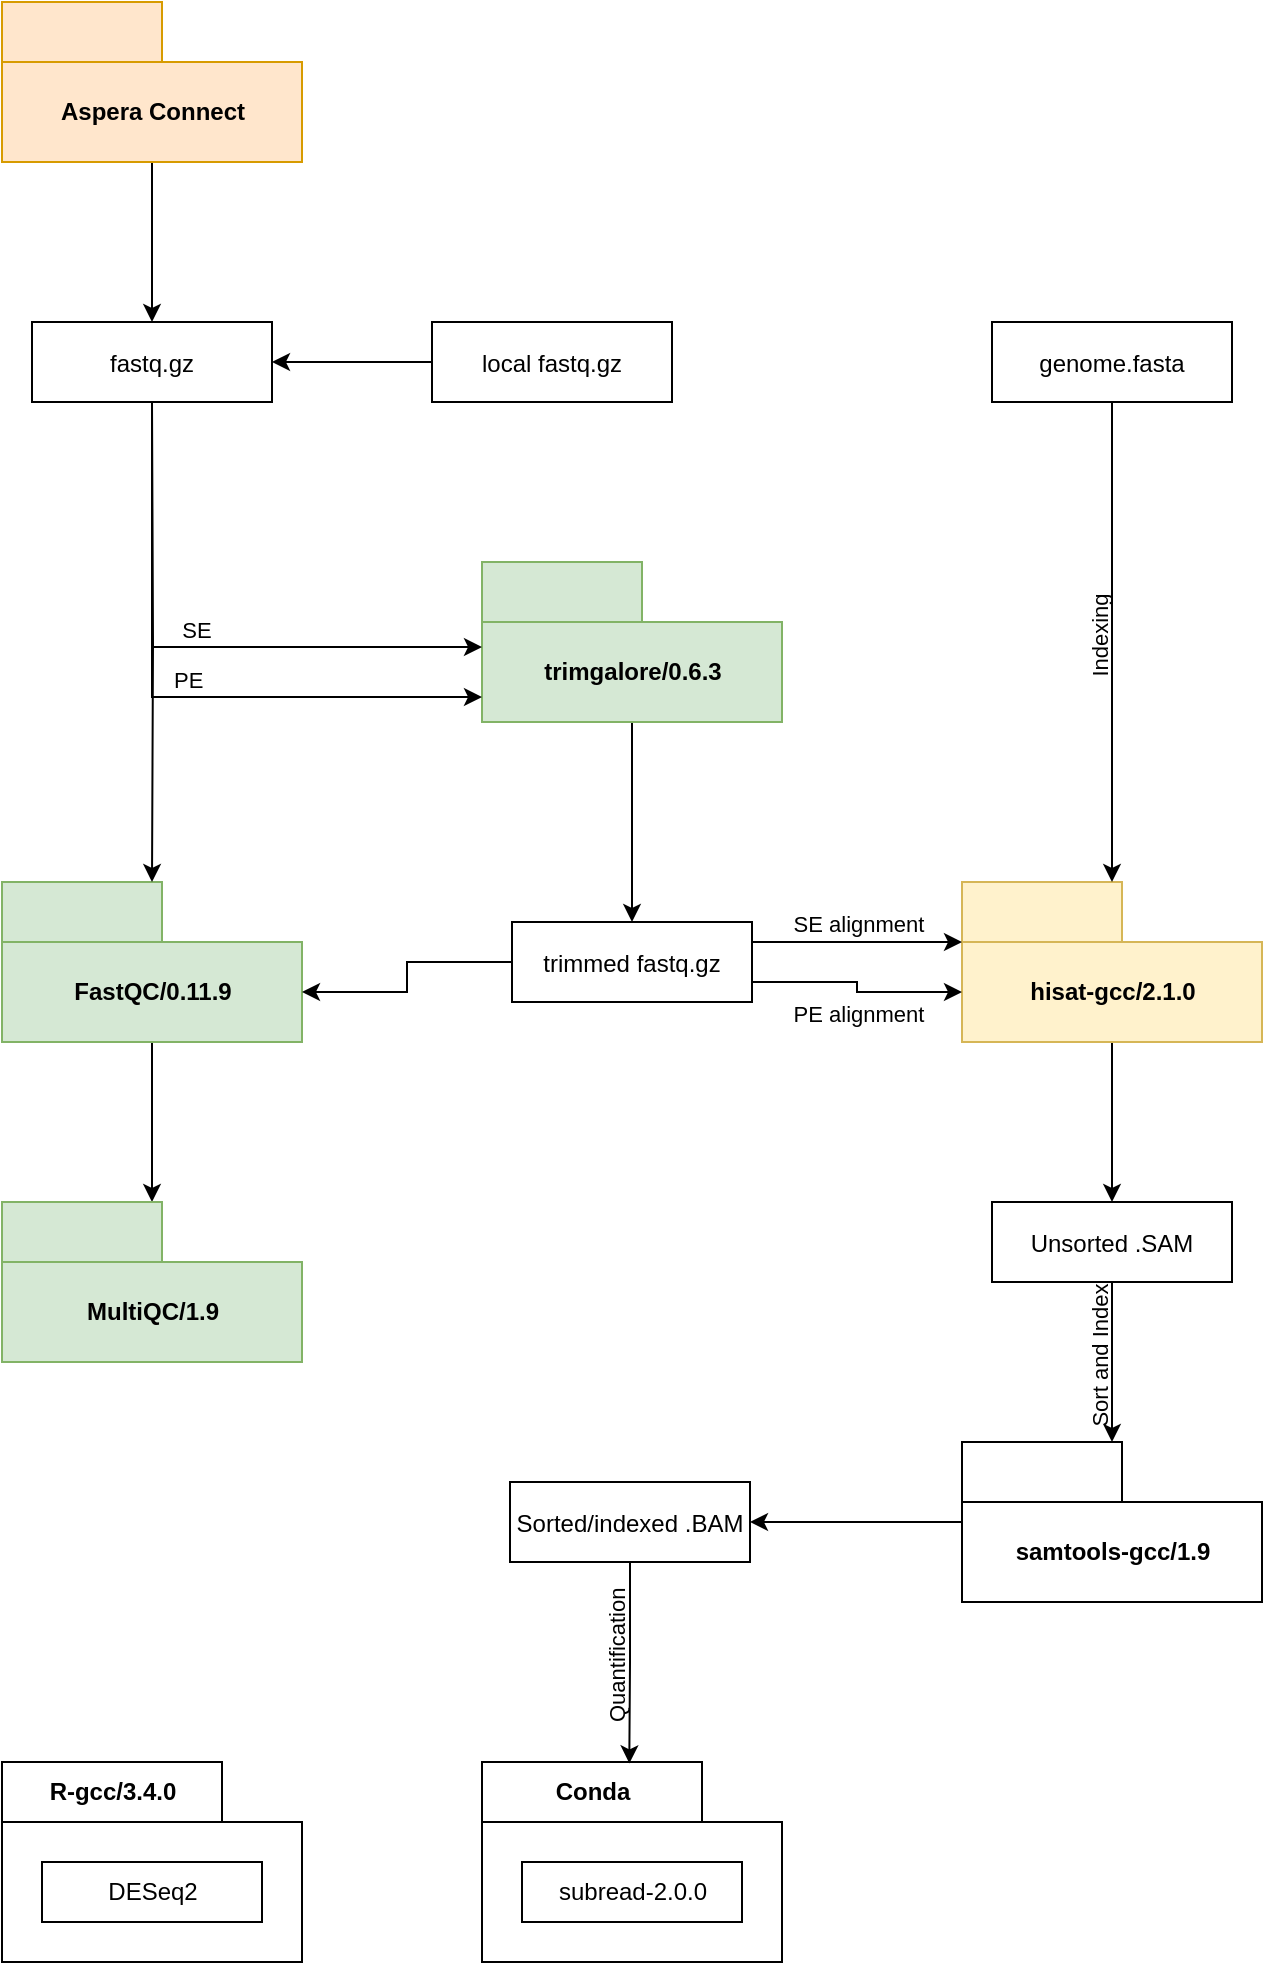 <mxfile version="14.6.13" type="device"><diagram id="yda5eI-7qPv-T9ZDf_mq" name="Page-1"><mxGraphModel dx="1088" dy="688" grid="1" gridSize="10" guides="1" tooltips="1" connect="1" arrows="1" fold="1" page="1" pageScale="1" pageWidth="827" pageHeight="1169" math="0" shadow="0"><root><mxCell id="0"/><mxCell id="1" parent="0"/><mxCell id="YfE-imuL3WZU4jbuc8Di-12" value="" style="edgeStyle=orthogonalEdgeStyle;rounded=0;orthogonalLoop=1;jettySize=auto;html=1;" parent="1" source="o-3Bd4atJqrUObWCiNX7-1" target="YfE-imuL3WZU4jbuc8Di-11" edge="1"><mxGeometry relative="1" as="geometry"/></mxCell><mxCell id="o-3Bd4atJqrUObWCiNX7-1" value="Aspera Connect" style="shape=folder;fontStyle=1;tabWidth=80;tabHeight=30;tabPosition=left;html=1;boundedLbl=1;fillColor=#ffe6cc;strokeColor=#d79b00;" parent="1" vertex="1"><mxGeometry x="40" y="40" width="150" height="80" as="geometry"/></mxCell><mxCell id="o-3Bd4atJqrUObWCiNX7-26" style="edgeStyle=orthogonalEdgeStyle;rounded=0;orthogonalLoop=1;jettySize=auto;html=1;exitX=0.5;exitY=1;exitDx=0;exitDy=0;exitPerimeter=0;align=center;" parent="1" source="o-3Bd4atJqrUObWCiNX7-2" target="o-3Bd4atJqrUObWCiNX7-4" edge="1"><mxGeometry relative="1" as="geometry"/></mxCell><mxCell id="o-3Bd4atJqrUObWCiNX7-2" value="FastQC/0.11.9" style="shape=folder;fontStyle=1;tabWidth=80;tabHeight=30;tabPosition=left;html=1;boundedLbl=1;fillColor=#d5e8d4;strokeColor=#82b366;" parent="1" vertex="1"><mxGeometry x="40" y="480" width="150" height="80" as="geometry"/></mxCell><mxCell id="o-3Bd4atJqrUObWCiNX7-4" value="MultiQC/1.9" style="shape=folder;fontStyle=1;tabWidth=80;tabHeight=30;tabPosition=left;html=1;boundedLbl=1;fillColor=#d5e8d4;strokeColor=#82b366;" parent="1" vertex="1"><mxGeometry x="40" y="640" width="150" height="80" as="geometry"/></mxCell><mxCell id="o-3Bd4atJqrUObWCiNX7-20" style="edgeStyle=orthogonalEdgeStyle;rounded=0;orthogonalLoop=1;jettySize=auto;html=1;exitX=0.5;exitY=1;exitDx=0;exitDy=0;align=center;horizontal=0;" parent="1" target="o-3Bd4atJqrUObWCiNX7-2" edge="1"><mxGeometry relative="1" as="geometry"><mxPoint x="115" y="240" as="sourcePoint"/></mxGeometry></mxCell><mxCell id="YfE-imuL3WZU4jbuc8Di-48" style="edgeStyle=orthogonalEdgeStyle;rounded=0;orthogonalLoop=1;jettySize=auto;html=1;exitX=0.5;exitY=1;exitDx=0;exitDy=0;exitPerimeter=0;labelBackgroundColor=none;" parent="1" source="o-3Bd4atJqrUObWCiNX7-34" target="YfE-imuL3WZU4jbuc8Di-28" edge="1"><mxGeometry relative="1" as="geometry"/></mxCell><mxCell id="o-3Bd4atJqrUObWCiNX7-34" value="trimgalore/0.6.3" style="shape=folder;fontStyle=1;tabWidth=80;tabHeight=30;tabPosition=left;html=1;boundedLbl=1;fontSize=12;flipV=0;fillColor=#d5e8d4;strokeColor=#82b366;" parent="1" vertex="1"><mxGeometry x="280" y="320" width="150" height="80" as="geometry"/></mxCell><mxCell id="YfE-imuL3WZU4jbuc8Di-55" value="" style="edgeStyle=orthogonalEdgeStyle;rounded=0;orthogonalLoop=1;jettySize=auto;html=1;exitX=0.5;exitY=1;exitDx=0;exitDy=0;exitPerimeter=0;entryX=0.5;entryY=0;entryDx=0;entryDy=0;labelBackgroundColor=none;" parent="1" source="o-3Bd4atJqrUObWCiNX7-42" target="YfE-imuL3WZU4jbuc8Di-52" edge="1"><mxGeometry relative="1" as="geometry"/></mxCell><mxCell id="o-3Bd4atJqrUObWCiNX7-42" value="hisat-gcc/2.1.0" style="shape=folder;fontStyle=1;tabWidth=80;tabHeight=30;tabPosition=left;html=1;boundedLbl=1;fontSize=12;fillColor=#fff2cc;strokeColor=#d6b656;" parent="1" vertex="1"><mxGeometry x="520" y="480" width="150" height="80" as="geometry"/></mxCell><mxCell id="YfE-imuL3WZU4jbuc8Di-1" value="Conda" style="shape=folder;fontStyle=1;tabWidth=110;tabHeight=30;tabPosition=left;html=1;boundedLbl=1;labelInHeader=1;container=1;collapsible=0;recursiveResize=0;" parent="1" vertex="1"><mxGeometry x="280" y="920" width="150" height="100" as="geometry"/></mxCell><mxCell id="YfE-imuL3WZU4jbuc8Di-2" value="subread-2.0.0" style="html=1;" parent="YfE-imuL3WZU4jbuc8Di-1" vertex="1"><mxGeometry width="110" height="30" relative="1" as="geometry"><mxPoint x="20" y="50" as="offset"/></mxGeometry></mxCell><mxCell id="YfE-imuL3WZU4jbuc8Di-3" value="R-gcc/3.4.0" style="shape=folder;fontStyle=1;tabWidth=110;tabHeight=30;tabPosition=left;html=1;boundedLbl=1;labelInHeader=1;container=1;collapsible=0;recursiveResize=0;" parent="1" vertex="1"><mxGeometry x="40" y="920" width="150" height="100" as="geometry"/></mxCell><mxCell id="YfE-imuL3WZU4jbuc8Di-4" value="DESeq2" style="html=1;" parent="YfE-imuL3WZU4jbuc8Di-3" vertex="1"><mxGeometry width="110" height="30" relative="1" as="geometry"><mxPoint x="20" y="50" as="offset"/></mxGeometry></mxCell><mxCell id="YfE-imuL3WZU4jbuc8Di-21" value="" style="edgeStyle=orthogonalEdgeStyle;rounded=0;orthogonalLoop=1;jettySize=auto;html=1;" parent="1" source="YfE-imuL3WZU4jbuc8Di-20" target="YfE-imuL3WZU4jbuc8Di-11" edge="1"><mxGeometry relative="1" as="geometry"/></mxCell><mxCell id="YfE-imuL3WZU4jbuc8Di-42" value="SE" style="edgeStyle=orthogonalEdgeStyle;rounded=0;orthogonalLoop=1;jettySize=auto;html=1;exitX=0.5;exitY=1;exitDx=0;exitDy=0;entryX=0;entryY=0;entryDx=0;entryDy=42.5;entryPerimeter=0;labelBackgroundColor=none;verticalAlign=bottom;" parent="1" source="YfE-imuL3WZU4jbuc8Di-11" target="o-3Bd4atJqrUObWCiNX7-34" edge="1"><mxGeometry relative="1" as="geometry"/></mxCell><mxCell id="YfE-imuL3WZU4jbuc8Di-43" value="PE" style="edgeStyle=orthogonalEdgeStyle;rounded=0;orthogonalLoop=1;jettySize=auto;html=1;exitX=0.5;exitY=1;exitDx=0;exitDy=0;entryX=0;entryY=0;entryDx=0;entryDy=67.5;entryPerimeter=0;labelBackgroundColor=none;verticalAlign=bottom;labelPosition=right;verticalLabelPosition=top;align=left;" parent="1" source="YfE-imuL3WZU4jbuc8Di-11" target="o-3Bd4atJqrUObWCiNX7-34" edge="1"><mxGeometry relative="1" as="geometry"/></mxCell><mxCell id="YfE-imuL3WZU4jbuc8Di-11" value="fastq.gz" style="fontStyle=0;" parent="1" vertex="1"><mxGeometry x="55" y="200" width="120" height="40" as="geometry"/></mxCell><mxCell id="YfE-imuL3WZU4jbuc8Di-20" value="local fastq.gz" style="fontStyle=0;" parent="1" vertex="1"><mxGeometry x="255" y="200" width="120" height="40" as="geometry"/></mxCell><mxCell id="YfE-imuL3WZU4jbuc8Di-32" value="Indexing" style="edgeStyle=orthogonalEdgeStyle;rounded=0;orthogonalLoop=1;jettySize=auto;html=1;exitX=0.5;exitY=1;exitDx=0;exitDy=0;horizontal=0;labelBackgroundColor=none;verticalAlign=bottom;fillColor=#d5e8d4;" parent="1" source="YfE-imuL3WZU4jbuc8Di-25" target="o-3Bd4atJqrUObWCiNX7-42" edge="1"><mxGeometry relative="1" as="geometry"/></mxCell><mxCell id="YfE-imuL3WZU4jbuc8Di-25" value="genome.fasta" style="fontStyle=0;" parent="1" vertex="1"><mxGeometry x="535" y="200" width="120" height="40" as="geometry"/></mxCell><mxCell id="YfE-imuL3WZU4jbuc8Di-44" style="edgeStyle=orthogonalEdgeStyle;rounded=0;orthogonalLoop=1;jettySize=auto;html=1;exitX=0;exitY=0.5;exitDx=0;exitDy=0;entryX=0;entryY=0;entryDx=150;entryDy=55;entryPerimeter=0;labelBackgroundColor=none;" parent="1" source="YfE-imuL3WZU4jbuc8Di-28" target="o-3Bd4atJqrUObWCiNX7-2" edge="1"><mxGeometry relative="1" as="geometry"/></mxCell><mxCell id="YfE-imuL3WZU4jbuc8Di-46" value="SE alignment" style="edgeStyle=orthogonalEdgeStyle;rounded=0;orthogonalLoop=1;jettySize=auto;html=1;exitX=1;exitY=0.25;exitDx=0;exitDy=0;entryX=0;entryY=0;entryDx=0;entryDy=30;entryPerimeter=0;labelBackgroundColor=none;verticalAlign=bottom;" parent="1" source="YfE-imuL3WZU4jbuc8Di-28" target="o-3Bd4atJqrUObWCiNX7-42" edge="1"><mxGeometry relative="1" as="geometry"/></mxCell><mxCell id="YfE-imuL3WZU4jbuc8Di-47" value="PE alignment" style="edgeStyle=orthogonalEdgeStyle;rounded=0;orthogonalLoop=1;jettySize=auto;html=1;exitX=1;exitY=0.75;exitDx=0;exitDy=0;labelBackgroundColor=none;verticalAlign=top;entryX=0;entryY=0;entryDx=0;entryDy=55;entryPerimeter=0;" parent="1" source="YfE-imuL3WZU4jbuc8Di-28" target="o-3Bd4atJqrUObWCiNX7-42" edge="1"><mxGeometry relative="1" as="geometry"><mxPoint x="510" y="530" as="targetPoint"/></mxGeometry></mxCell><mxCell id="YfE-imuL3WZU4jbuc8Di-28" value="trimmed fastq.gz" style="fontStyle=0;labelBackgroundColor=none;" parent="1" vertex="1"><mxGeometry x="295" y="500" width="120" height="40" as="geometry"/></mxCell><mxCell id="YfE-imuL3WZU4jbuc8Di-54" value="Sort and Index" style="edgeStyle=orthogonalEdgeStyle;rounded=0;orthogonalLoop=1;jettySize=auto;html=1;exitX=0.5;exitY=1;exitDx=0;exitDy=0;labelBackgroundColor=none;horizontal=0;verticalAlign=bottom;" parent="1" source="YfE-imuL3WZU4jbuc8Di-52" target="YfE-imuL3WZU4jbuc8Di-53" edge="1"><mxGeometry relative="1" as="geometry"/></mxCell><mxCell id="YfE-imuL3WZU4jbuc8Di-52" value="Unsorted .SAM" style="fontStyle=0;labelBackgroundColor=none;" parent="1" vertex="1"><mxGeometry x="535" y="640" width="120" height="40" as="geometry"/></mxCell><mxCell id="YfE-imuL3WZU4jbuc8Di-53" value="samtools-gcc/1.9" style="shape=folder;fontStyle=1;tabWidth=80;tabHeight=30;tabPosition=left;html=1;boundedLbl=1;labelBackgroundColor=none;" parent="1" vertex="1"><mxGeometry x="520" y="760" width="150" height="80" as="geometry"/></mxCell><mxCell id="YfE-imuL3WZU4jbuc8Di-57" value="" style="edgeStyle=orthogonalEdgeStyle;rounded=0;orthogonalLoop=1;jettySize=auto;html=1;labelBackgroundColor=none;" parent="1" source="YfE-imuL3WZU4jbuc8Di-53" target="YfE-imuL3WZU4jbuc8Di-56" edge="1"><mxGeometry relative="1" as="geometry"/></mxCell><mxCell id="YfE-imuL3WZU4jbuc8Di-58" value="Quantification" style="edgeStyle=orthogonalEdgeStyle;rounded=0;orthogonalLoop=1;jettySize=auto;html=1;exitX=0.5;exitY=1;exitDx=0;exitDy=0;entryX=0.491;entryY=0.007;entryDx=0;entryDy=0;entryPerimeter=0;labelBackgroundColor=none;verticalAlign=bottom;horizontal=0;" parent="1" source="YfE-imuL3WZU4jbuc8Di-56" target="YfE-imuL3WZU4jbuc8Di-1" edge="1"><mxGeometry relative="1" as="geometry"/></mxCell><mxCell id="YfE-imuL3WZU4jbuc8Di-56" value="Sorted/indexed .BAM" style="fontStyle=0;labelBackgroundColor=none;" parent="1" vertex="1"><mxGeometry x="294" y="780" width="120" height="40" as="geometry"/></mxCell></root></mxGraphModel></diagram></mxfile>